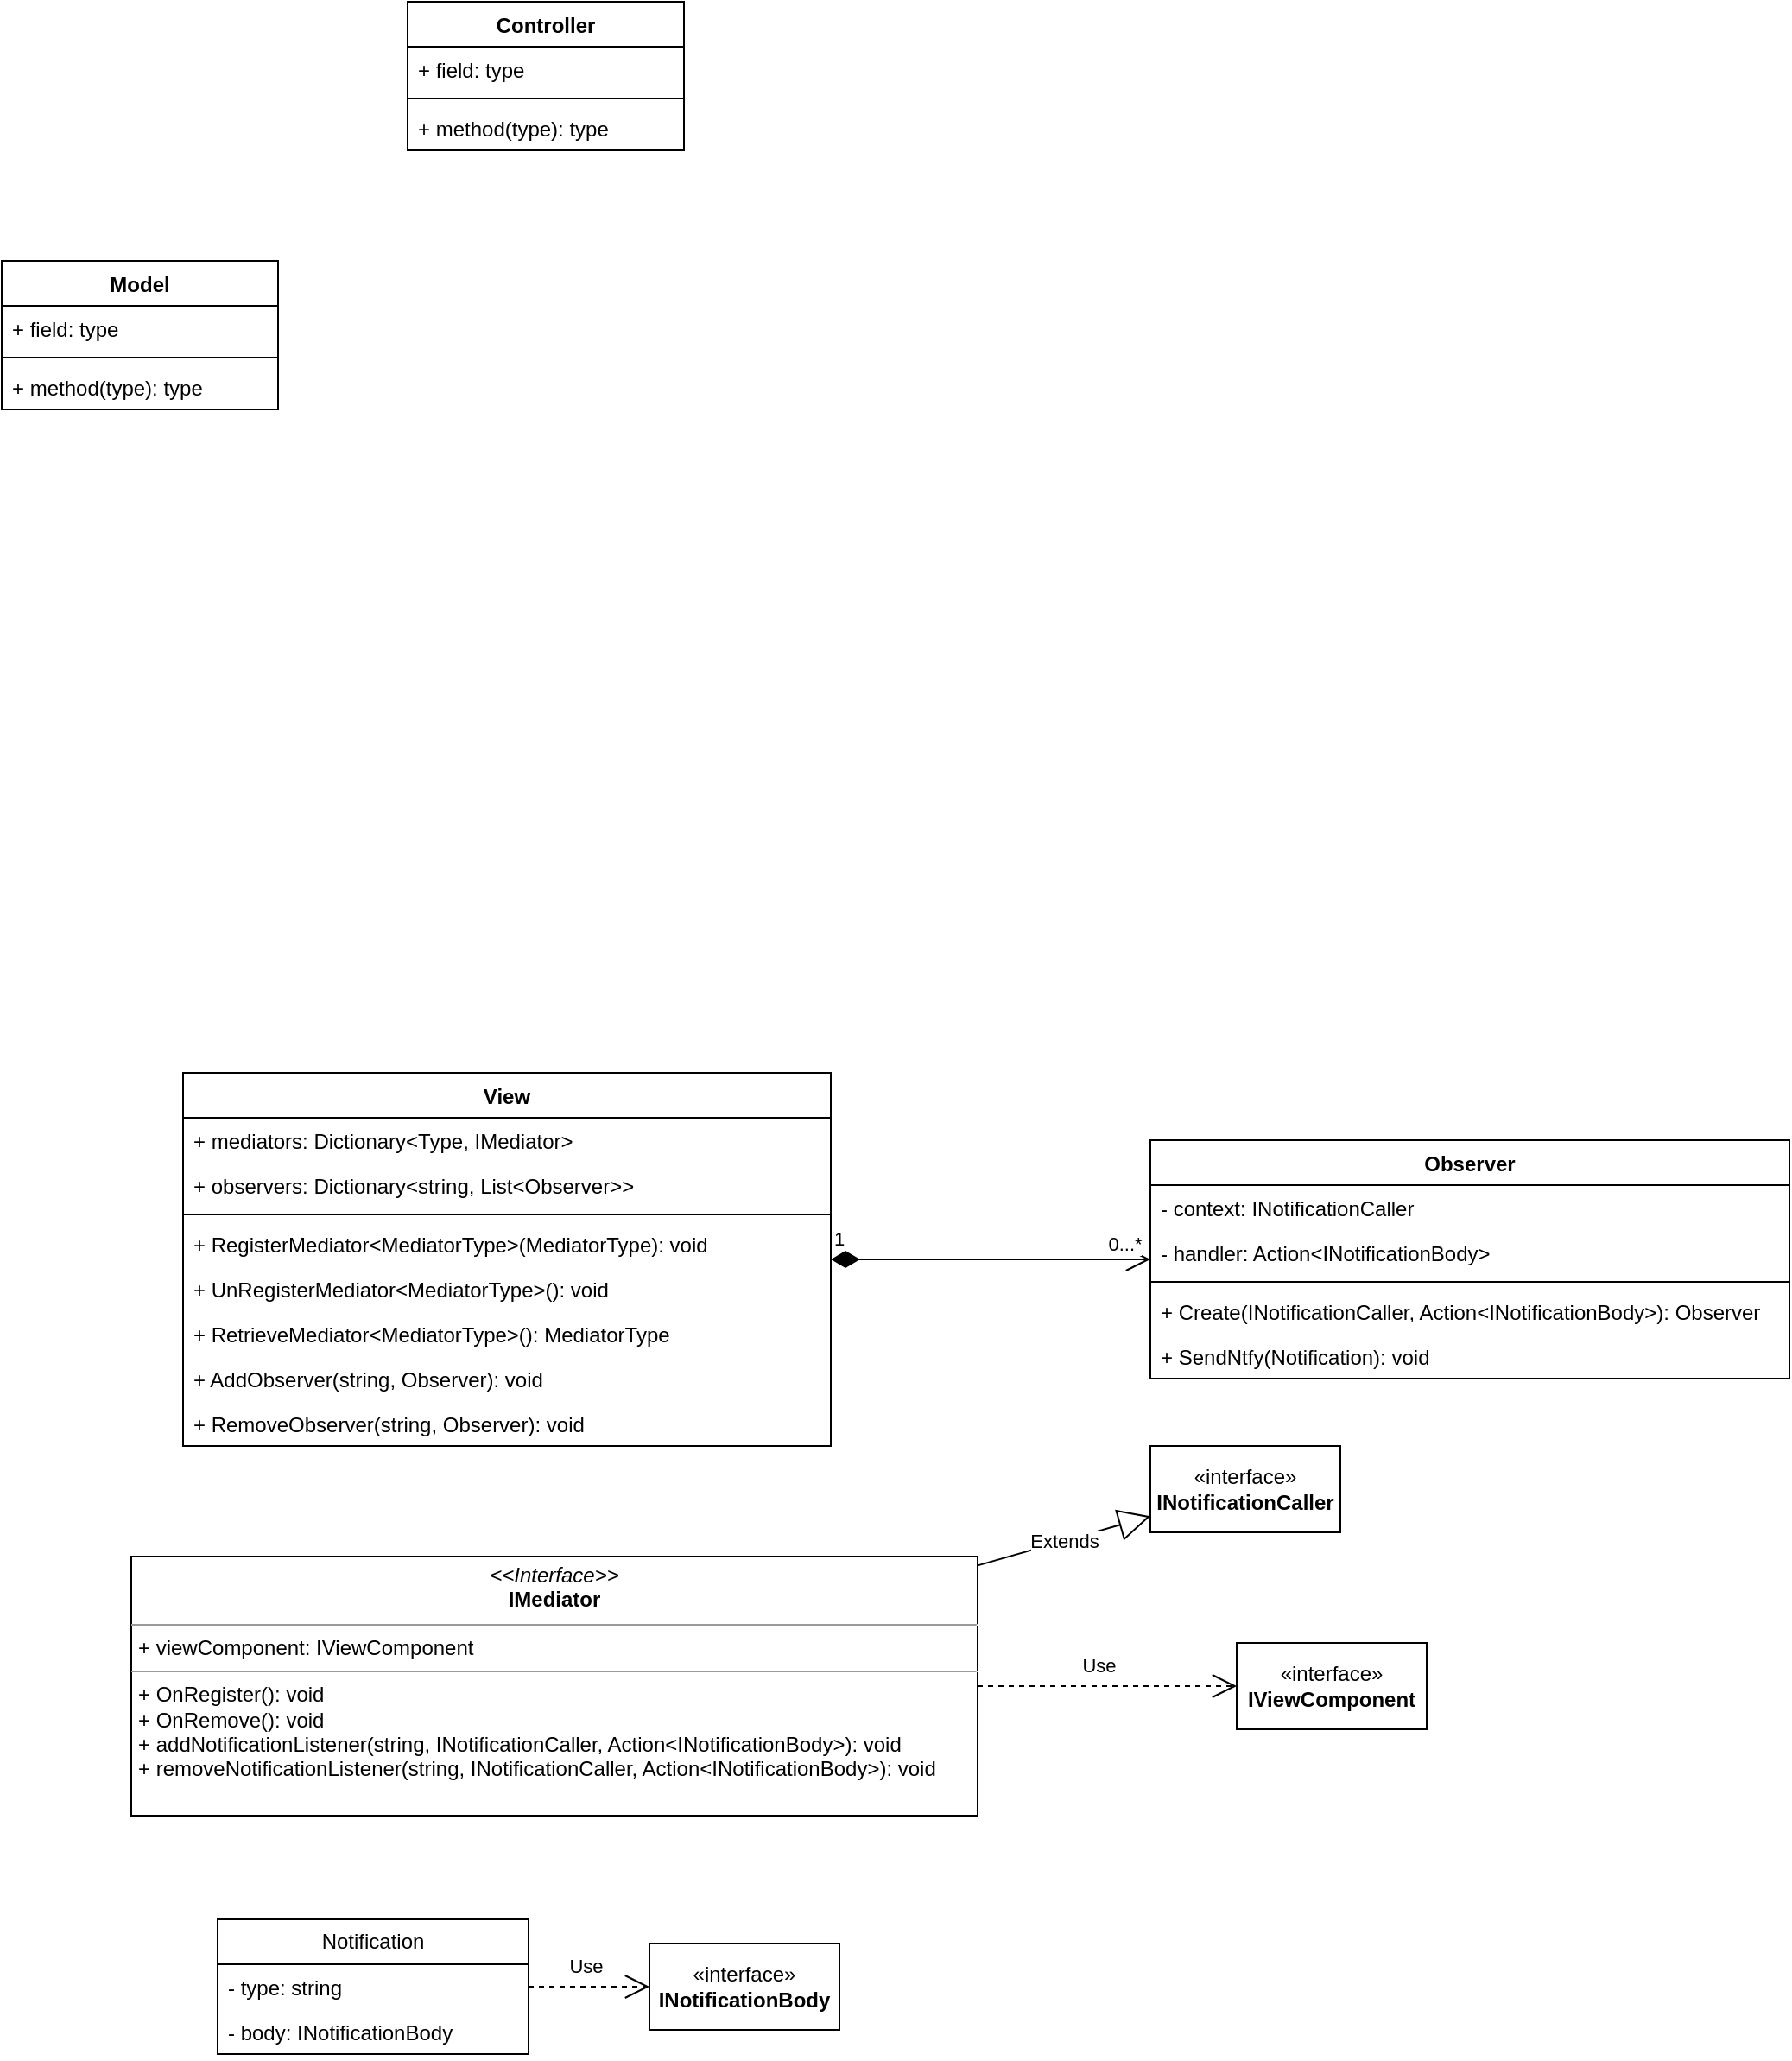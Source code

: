 <mxfile version="21.4.0" type="github">
  <diagram name="第 1 页" id="RQaCDzXPSbwupSd1Ha8S">
    <mxGraphModel dx="1149" dy="663" grid="1" gridSize="10" guides="1" tooltips="1" connect="1" arrows="1" fold="1" page="0" pageScale="1" pageWidth="827" pageHeight="1169" math="0" shadow="0">
      <root>
        <mxCell id="0" />
        <mxCell id="1" parent="0" />
        <mxCell id="8jv7nqxDBjaANcwE1EAq-1" value="Model" style="swimlane;fontStyle=1;align=center;verticalAlign=top;childLayout=stackLayout;horizontal=1;startSize=26;horizontalStack=0;resizeParent=1;resizeParentMax=0;resizeLast=0;collapsible=1;marginBottom=0;whiteSpace=wrap;html=1;" vertex="1" parent="1">
          <mxGeometry x="95" y="240" width="160" height="86" as="geometry" />
        </mxCell>
        <mxCell id="8jv7nqxDBjaANcwE1EAq-2" value="+ field: type" style="text;strokeColor=none;fillColor=none;align=left;verticalAlign=top;spacingLeft=4;spacingRight=4;overflow=hidden;rotatable=0;points=[[0,0.5],[1,0.5]];portConstraint=eastwest;whiteSpace=wrap;html=1;" vertex="1" parent="8jv7nqxDBjaANcwE1EAq-1">
          <mxGeometry y="26" width="160" height="26" as="geometry" />
        </mxCell>
        <mxCell id="8jv7nqxDBjaANcwE1EAq-3" value="" style="line;strokeWidth=1;fillColor=none;align=left;verticalAlign=middle;spacingTop=-1;spacingLeft=3;spacingRight=3;rotatable=0;labelPosition=right;points=[];portConstraint=eastwest;strokeColor=inherit;" vertex="1" parent="8jv7nqxDBjaANcwE1EAq-1">
          <mxGeometry y="52" width="160" height="8" as="geometry" />
        </mxCell>
        <mxCell id="8jv7nqxDBjaANcwE1EAq-4" value="+ method(type): type" style="text;strokeColor=none;fillColor=none;align=left;verticalAlign=top;spacingLeft=4;spacingRight=4;overflow=hidden;rotatable=0;points=[[0,0.5],[1,0.5]];portConstraint=eastwest;whiteSpace=wrap;html=1;" vertex="1" parent="8jv7nqxDBjaANcwE1EAq-1">
          <mxGeometry y="60" width="160" height="26" as="geometry" />
        </mxCell>
        <mxCell id="8jv7nqxDBjaANcwE1EAq-5" value="View" style="swimlane;fontStyle=1;align=center;verticalAlign=top;childLayout=stackLayout;horizontal=1;startSize=26;horizontalStack=0;resizeParent=1;resizeParentMax=0;resizeLast=0;collapsible=1;marginBottom=0;whiteSpace=wrap;html=1;" vertex="1" parent="1">
          <mxGeometry x="200" y="710" width="375" height="216" as="geometry" />
        </mxCell>
        <mxCell id="8jv7nqxDBjaANcwE1EAq-6" value="+ mediators: Dictionary&amp;lt;Type, IMediator&amp;gt;" style="text;strokeColor=none;fillColor=none;align=left;verticalAlign=top;spacingLeft=4;spacingRight=4;overflow=hidden;rotatable=0;points=[[0,0.5],[1,0.5]];portConstraint=eastwest;whiteSpace=wrap;html=1;" vertex="1" parent="8jv7nqxDBjaANcwE1EAq-5">
          <mxGeometry y="26" width="375" height="26" as="geometry" />
        </mxCell>
        <mxCell id="8jv7nqxDBjaANcwE1EAq-27" value="+ observers: Dictionary&amp;lt;string, List&amp;lt;Observer&amp;gt;&amp;gt;" style="text;strokeColor=none;fillColor=none;align=left;verticalAlign=top;spacingLeft=4;spacingRight=4;overflow=hidden;rotatable=0;points=[[0,0.5],[1,0.5]];portConstraint=eastwest;whiteSpace=wrap;html=1;" vertex="1" parent="8jv7nqxDBjaANcwE1EAq-5">
          <mxGeometry y="52" width="375" height="26" as="geometry" />
        </mxCell>
        <mxCell id="8jv7nqxDBjaANcwE1EAq-7" value="" style="line;strokeWidth=1;fillColor=none;align=left;verticalAlign=middle;spacingTop=-1;spacingLeft=3;spacingRight=3;rotatable=0;labelPosition=right;points=[];portConstraint=eastwest;strokeColor=inherit;" vertex="1" parent="8jv7nqxDBjaANcwE1EAq-5">
          <mxGeometry y="78" width="375" height="8" as="geometry" />
        </mxCell>
        <mxCell id="8jv7nqxDBjaANcwE1EAq-8" value="+ RegisterMediator&amp;lt;MediatorType&amp;gt;(MediatorType): void" style="text;strokeColor=none;fillColor=none;align=left;verticalAlign=top;spacingLeft=4;spacingRight=4;overflow=hidden;rotatable=0;points=[[0,0.5],[1,0.5]];portConstraint=eastwest;whiteSpace=wrap;html=1;" vertex="1" parent="8jv7nqxDBjaANcwE1EAq-5">
          <mxGeometry y="86" width="375" height="26" as="geometry" />
        </mxCell>
        <mxCell id="8jv7nqxDBjaANcwE1EAq-14" value="+ UnRegisterMediator&amp;lt;MediatorType&amp;gt;(): void" style="text;strokeColor=none;fillColor=none;align=left;verticalAlign=top;spacingLeft=4;spacingRight=4;overflow=hidden;rotatable=0;points=[[0,0.5],[1,0.5]];portConstraint=eastwest;whiteSpace=wrap;html=1;" vertex="1" parent="8jv7nqxDBjaANcwE1EAq-5">
          <mxGeometry y="112" width="375" height="26" as="geometry" />
        </mxCell>
        <mxCell id="8jv7nqxDBjaANcwE1EAq-15" value="+ RetrieveMediator&amp;lt;MediatorType&amp;gt;(): MediatorType" style="text;strokeColor=none;fillColor=none;align=left;verticalAlign=top;spacingLeft=4;spacingRight=4;overflow=hidden;rotatable=0;points=[[0,0.5],[1,0.5]];portConstraint=eastwest;whiteSpace=wrap;html=1;" vertex="1" parent="8jv7nqxDBjaANcwE1EAq-5">
          <mxGeometry y="138" width="375" height="26" as="geometry" />
        </mxCell>
        <mxCell id="8jv7nqxDBjaANcwE1EAq-29" value="+ AddObserver(string, Observer): void" style="text;strokeColor=none;fillColor=none;align=left;verticalAlign=top;spacingLeft=4;spacingRight=4;overflow=hidden;rotatable=0;points=[[0,0.5],[1,0.5]];portConstraint=eastwest;whiteSpace=wrap;html=1;" vertex="1" parent="8jv7nqxDBjaANcwE1EAq-5">
          <mxGeometry y="164" width="375" height="26" as="geometry" />
        </mxCell>
        <mxCell id="8jv7nqxDBjaANcwE1EAq-30" value="+ RemoveObserver(string, Observer): void" style="text;strokeColor=none;fillColor=none;align=left;verticalAlign=top;spacingLeft=4;spacingRight=4;overflow=hidden;rotatable=0;points=[[0,0.5],[1,0.5]];portConstraint=eastwest;whiteSpace=wrap;html=1;" vertex="1" parent="8jv7nqxDBjaANcwE1EAq-5">
          <mxGeometry y="190" width="375" height="26" as="geometry" />
        </mxCell>
        <mxCell id="8jv7nqxDBjaANcwE1EAq-9" value="Controller" style="swimlane;fontStyle=1;align=center;verticalAlign=top;childLayout=stackLayout;horizontal=1;startSize=26;horizontalStack=0;resizeParent=1;resizeParentMax=0;resizeLast=0;collapsible=1;marginBottom=0;whiteSpace=wrap;html=1;" vertex="1" parent="1">
          <mxGeometry x="330" y="90" width="160" height="86" as="geometry" />
        </mxCell>
        <mxCell id="8jv7nqxDBjaANcwE1EAq-10" value="+ field: type" style="text;strokeColor=none;fillColor=none;align=left;verticalAlign=top;spacingLeft=4;spacingRight=4;overflow=hidden;rotatable=0;points=[[0,0.5],[1,0.5]];portConstraint=eastwest;whiteSpace=wrap;html=1;" vertex="1" parent="8jv7nqxDBjaANcwE1EAq-9">
          <mxGeometry y="26" width="160" height="26" as="geometry" />
        </mxCell>
        <mxCell id="8jv7nqxDBjaANcwE1EAq-11" value="" style="line;strokeWidth=1;fillColor=none;align=left;verticalAlign=middle;spacingTop=-1;spacingLeft=3;spacingRight=3;rotatable=0;labelPosition=right;points=[];portConstraint=eastwest;strokeColor=inherit;" vertex="1" parent="8jv7nqxDBjaANcwE1EAq-9">
          <mxGeometry y="52" width="160" height="8" as="geometry" />
        </mxCell>
        <mxCell id="8jv7nqxDBjaANcwE1EAq-12" value="+ method(type): type" style="text;strokeColor=none;fillColor=none;align=left;verticalAlign=top;spacingLeft=4;spacingRight=4;overflow=hidden;rotatable=0;points=[[0,0.5],[1,0.5]];portConstraint=eastwest;whiteSpace=wrap;html=1;" vertex="1" parent="8jv7nqxDBjaANcwE1EAq-9">
          <mxGeometry y="60" width="160" height="26" as="geometry" />
        </mxCell>
        <mxCell id="8jv7nqxDBjaANcwE1EAq-13" value="&lt;p style=&quot;margin:0px;margin-top:4px;text-align:center;&quot;&gt;&lt;i&gt;&amp;lt;&amp;lt;Interface&amp;gt;&amp;gt;&lt;/i&gt;&lt;br&gt;&lt;b&gt;IMediator&lt;/b&gt;&lt;/p&gt;&lt;hr size=&quot;1&quot;&gt;&lt;p style=&quot;margin:0px;margin-left:4px;&quot;&gt;+ viewComponent: IViewComponent&lt;br&gt;&lt;/p&gt;&lt;hr size=&quot;1&quot;&gt;&lt;p style=&quot;margin:0px;margin-left:4px;&quot;&gt;+ OnRegister(): void&lt;/p&gt;&lt;p style=&quot;margin:0px;margin-left:4px;&quot;&gt;+ OnRemove(): void&lt;/p&gt;&lt;p style=&quot;margin:0px;margin-left:4px;&quot;&gt;+ addNotificationListener(string, INotificationCaller, Action&amp;lt;INotificationBody&amp;gt;): void&lt;/p&gt;&lt;p style=&quot;margin:0px;margin-left:4px;&quot;&gt;+ removeNotificationListener(string, INotificationCaller, Action&amp;lt;INotificationBody&amp;gt;): void&lt;br&gt;&lt;/p&gt;" style="verticalAlign=top;align=left;overflow=fill;fontSize=12;fontFamily=Helvetica;html=1;whiteSpace=wrap;" vertex="1" parent="1">
          <mxGeometry x="170" y="990" width="490" height="150" as="geometry" />
        </mxCell>
        <mxCell id="8jv7nqxDBjaANcwE1EAq-16" value="«interface»&lt;br&gt;&lt;b&gt;IViewComponent&lt;/b&gt;" style="html=1;whiteSpace=wrap;" vertex="1" parent="1">
          <mxGeometry x="810" y="1040" width="110" height="50" as="geometry" />
        </mxCell>
        <mxCell id="8jv7nqxDBjaANcwE1EAq-17" value="Use" style="endArrow=open;endSize=12;dashed=1;html=1;rounded=0;" edge="1" parent="1" source="8jv7nqxDBjaANcwE1EAq-13" target="8jv7nqxDBjaANcwE1EAq-16">
          <mxGeometry x="-0.066" y="12" width="160" relative="1" as="geometry">
            <mxPoint x="420" y="1140" as="sourcePoint" />
            <mxPoint x="580" y="1140" as="targetPoint" />
            <mxPoint as="offset" />
          </mxGeometry>
        </mxCell>
        <mxCell id="8jv7nqxDBjaANcwE1EAq-19" value="Notification" style="swimlane;fontStyle=0;childLayout=stackLayout;horizontal=1;startSize=26;fillColor=none;horizontalStack=0;resizeParent=1;resizeParentMax=0;resizeLast=0;collapsible=1;marginBottom=0;whiteSpace=wrap;html=1;" vertex="1" parent="1">
          <mxGeometry x="220" y="1200" width="180" height="78" as="geometry" />
        </mxCell>
        <mxCell id="8jv7nqxDBjaANcwE1EAq-25" value="- type: string" style="text;strokeColor=none;fillColor=none;align=left;verticalAlign=top;spacingLeft=4;spacingRight=4;overflow=hidden;rotatable=0;points=[[0,0.5],[1,0.5]];portConstraint=eastwest;whiteSpace=wrap;html=1;" vertex="1" parent="8jv7nqxDBjaANcwE1EAq-19">
          <mxGeometry y="26" width="180" height="26" as="geometry" />
        </mxCell>
        <mxCell id="8jv7nqxDBjaANcwE1EAq-20" value="- body: INotificationBody" style="text;strokeColor=none;fillColor=none;align=left;verticalAlign=top;spacingLeft=4;spacingRight=4;overflow=hidden;rotatable=0;points=[[0,0.5],[1,0.5]];portConstraint=eastwest;whiteSpace=wrap;html=1;" vertex="1" parent="8jv7nqxDBjaANcwE1EAq-19">
          <mxGeometry y="52" width="180" height="26" as="geometry" />
        </mxCell>
        <mxCell id="8jv7nqxDBjaANcwE1EAq-23" value="«interface»&lt;br&gt;&lt;b&gt;INotificationBody&lt;/b&gt;" style="html=1;whiteSpace=wrap;" vertex="1" parent="1">
          <mxGeometry x="470" y="1214" width="110" height="50" as="geometry" />
        </mxCell>
        <mxCell id="8jv7nqxDBjaANcwE1EAq-24" value="Use" style="endArrow=open;endSize=12;dashed=1;html=1;rounded=0;" edge="1" parent="1" source="8jv7nqxDBjaANcwE1EAq-19" target="8jv7nqxDBjaANcwE1EAq-23">
          <mxGeometry x="-0.066" y="12" width="160" relative="1" as="geometry">
            <mxPoint x="460" y="1065" as="sourcePoint" />
            <mxPoint x="610" y="1065" as="targetPoint" />
            <mxPoint as="offset" />
          </mxGeometry>
        </mxCell>
        <mxCell id="8jv7nqxDBjaANcwE1EAq-26" value="«interface»&lt;br&gt;&lt;b&gt;INotificationCaller&lt;/b&gt;" style="html=1;whiteSpace=wrap;" vertex="1" parent="1">
          <mxGeometry x="760" y="926" width="110" height="50" as="geometry" />
        </mxCell>
        <mxCell id="8jv7nqxDBjaANcwE1EAq-31" value="Observer" style="swimlane;fontStyle=1;align=center;verticalAlign=top;childLayout=stackLayout;horizontal=1;startSize=26;horizontalStack=0;resizeParent=1;resizeParentMax=0;resizeLast=0;collapsible=1;marginBottom=0;whiteSpace=wrap;html=1;" vertex="1" parent="1">
          <mxGeometry x="760" y="749" width="370" height="138" as="geometry" />
        </mxCell>
        <mxCell id="8jv7nqxDBjaANcwE1EAq-32" value="- context: INotificationCaller" style="text;strokeColor=none;fillColor=none;align=left;verticalAlign=top;spacingLeft=4;spacingRight=4;overflow=hidden;rotatable=0;points=[[0,0.5],[1,0.5]];portConstraint=eastwest;whiteSpace=wrap;html=1;" vertex="1" parent="8jv7nqxDBjaANcwE1EAq-31">
          <mxGeometry y="26" width="370" height="26" as="geometry" />
        </mxCell>
        <mxCell id="8jv7nqxDBjaANcwE1EAq-35" value="- handler: Action&amp;lt;INotificationBody&amp;gt;" style="text;strokeColor=none;fillColor=none;align=left;verticalAlign=top;spacingLeft=4;spacingRight=4;overflow=hidden;rotatable=0;points=[[0,0.5],[1,0.5]];portConstraint=eastwest;whiteSpace=wrap;html=1;" vertex="1" parent="8jv7nqxDBjaANcwE1EAq-31">
          <mxGeometry y="52" width="370" height="26" as="geometry" />
        </mxCell>
        <mxCell id="8jv7nqxDBjaANcwE1EAq-33" value="" style="line;strokeWidth=1;fillColor=none;align=left;verticalAlign=middle;spacingTop=-1;spacingLeft=3;spacingRight=3;rotatable=0;labelPosition=right;points=[];portConstraint=eastwest;strokeColor=inherit;" vertex="1" parent="8jv7nqxDBjaANcwE1EAq-31">
          <mxGeometry y="78" width="370" height="8" as="geometry" />
        </mxCell>
        <mxCell id="8jv7nqxDBjaANcwE1EAq-34" value="+ Create(INotificationCaller, Action&amp;lt;INotificationBody&amp;gt;): Observer" style="text;strokeColor=none;fillColor=none;align=left;verticalAlign=top;spacingLeft=4;spacingRight=4;overflow=hidden;rotatable=0;points=[[0,0.5],[1,0.5]];portConstraint=eastwest;whiteSpace=wrap;html=1;" vertex="1" parent="8jv7nqxDBjaANcwE1EAq-31">
          <mxGeometry y="86" width="370" height="26" as="geometry" />
        </mxCell>
        <mxCell id="8jv7nqxDBjaANcwE1EAq-36" value="+ SendNtfy(Notification): void" style="text;strokeColor=none;fillColor=none;align=left;verticalAlign=top;spacingLeft=4;spacingRight=4;overflow=hidden;rotatable=0;points=[[0,0.5],[1,0.5]];portConstraint=eastwest;whiteSpace=wrap;html=1;" vertex="1" parent="8jv7nqxDBjaANcwE1EAq-31">
          <mxGeometry y="112" width="370" height="26" as="geometry" />
        </mxCell>
        <mxCell id="8jv7nqxDBjaANcwE1EAq-37" value="1" style="endArrow=open;html=1;endSize=12;startArrow=diamondThin;startSize=14;startFill=1;edgeStyle=orthogonalEdgeStyle;align=left;verticalAlign=bottom;rounded=0;" edge="1" parent="1" source="8jv7nqxDBjaANcwE1EAq-5" target="8jv7nqxDBjaANcwE1EAq-31">
          <mxGeometry x="-1" y="3" relative="1" as="geometry">
            <mxPoint x="590" y="820" as="sourcePoint" />
            <mxPoint x="750" y="820" as="targetPoint" />
          </mxGeometry>
        </mxCell>
        <mxCell id="8jv7nqxDBjaANcwE1EAq-38" value="0...*" style="edgeLabel;html=1;align=center;verticalAlign=middle;resizable=0;points=[];" vertex="1" connectable="0" parent="8jv7nqxDBjaANcwE1EAq-37">
          <mxGeometry x="0.84" y="-1" relative="1" as="geometry">
            <mxPoint y="-10" as="offset" />
          </mxGeometry>
        </mxCell>
        <mxCell id="8jv7nqxDBjaANcwE1EAq-39" value="Extends" style="endArrow=block;endSize=16;endFill=0;html=1;rounded=0;" edge="1" parent="1" source="8jv7nqxDBjaANcwE1EAq-13" target="8jv7nqxDBjaANcwE1EAq-26">
          <mxGeometry width="160" relative="1" as="geometry">
            <mxPoint x="680" y="1180" as="sourcePoint" />
            <mxPoint x="840" y="1180" as="targetPoint" />
          </mxGeometry>
        </mxCell>
      </root>
    </mxGraphModel>
  </diagram>
</mxfile>

